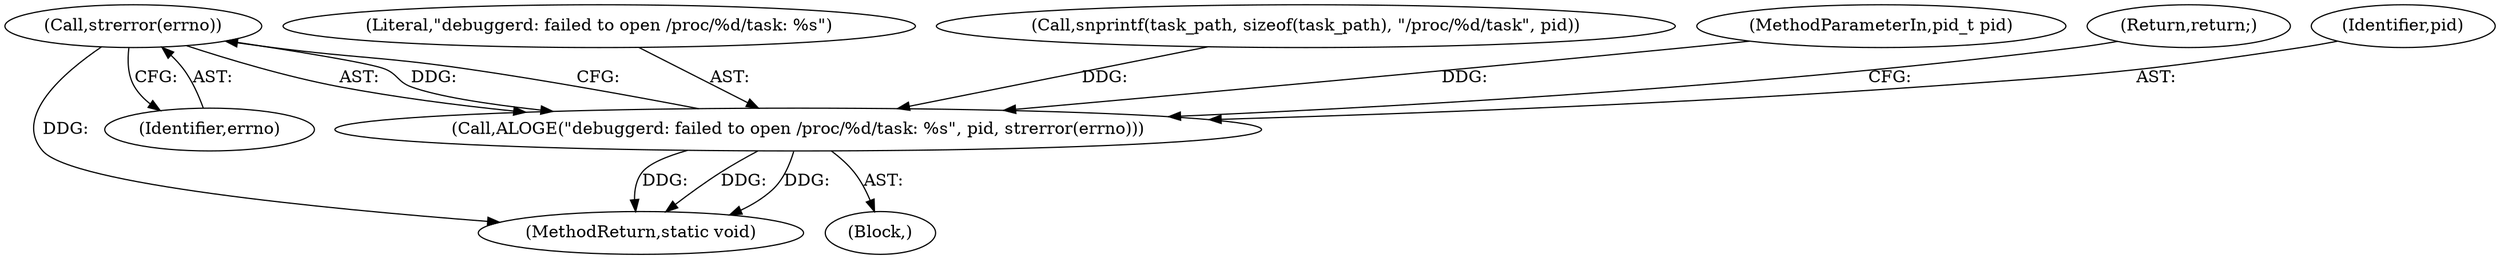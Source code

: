 digraph "0_Android_d7603583f90c2bc6074a4ee2886bd28082d7c65b@API" {
"1000124" [label="(Call,strerror(errno))"];
"1000121" [label="(Call,ALOGE(\"debuggerd: failed to open /proc/%d/task: %s\", pid, strerror(errno)))"];
"1000122" [label="(Literal,\"debuggerd: failed to open /proc/%d/task: %s\")"];
"1000107" [label="(Call,snprintf(task_path, sizeof(task_path), \"/proc/%d/task\", pid))"];
"1000121" [label="(Call,ALOGE(\"debuggerd: failed to open /proc/%d/task: %s\", pid, strerror(errno)))"];
"1000102" [label="(MethodParameterIn,pid_t pid)"];
"1000126" [label="(Return,return;)"];
"1000120" [label="(Block,)"];
"1000125" [label="(Identifier,errno)"];
"1000124" [label="(Call,strerror(errno))"];
"1000191" [label="(MethodReturn,static void)"];
"1000123" [label="(Identifier,pid)"];
"1000124" -> "1000121"  [label="AST: "];
"1000124" -> "1000125"  [label="CFG: "];
"1000125" -> "1000124"  [label="AST: "];
"1000121" -> "1000124"  [label="CFG: "];
"1000124" -> "1000191"  [label="DDG: "];
"1000124" -> "1000121"  [label="DDG: "];
"1000121" -> "1000120"  [label="AST: "];
"1000122" -> "1000121"  [label="AST: "];
"1000123" -> "1000121"  [label="AST: "];
"1000126" -> "1000121"  [label="CFG: "];
"1000121" -> "1000191"  [label="DDG: "];
"1000121" -> "1000191"  [label="DDG: "];
"1000121" -> "1000191"  [label="DDG: "];
"1000107" -> "1000121"  [label="DDG: "];
"1000102" -> "1000121"  [label="DDG: "];
}
